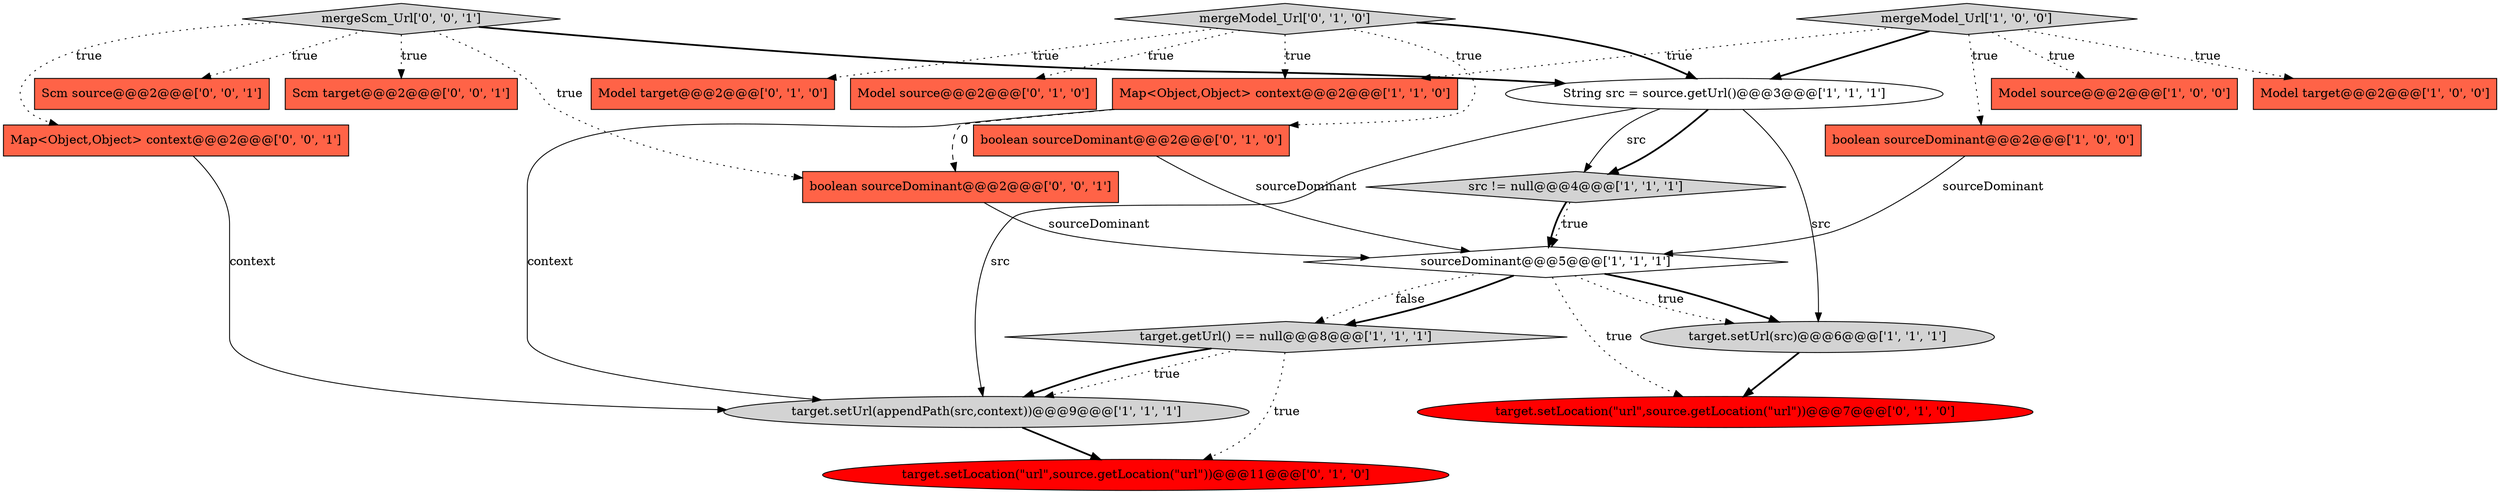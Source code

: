 digraph {
19 [style = filled, label = "Scm source@@@2@@@['0', '0', '1']", fillcolor = tomato, shape = box image = "AAA0AAABBB3BBB"];
21 [style = filled, label = "boolean sourceDominant@@@2@@@['0', '0', '1']", fillcolor = tomato, shape = box image = "AAA0AAABBB3BBB"];
12 [style = filled, label = "Model target@@@2@@@['0', '1', '0']", fillcolor = tomato, shape = box image = "AAA0AAABBB2BBB"];
18 [style = filled, label = "mergeScm_Url['0', '0', '1']", fillcolor = lightgray, shape = diamond image = "AAA0AAABBB3BBB"];
2 [style = filled, label = "src != null@@@4@@@['1', '1', '1']", fillcolor = lightgray, shape = diamond image = "AAA0AAABBB1BBB"];
15 [style = filled, label = "mergeModel_Url['0', '1', '0']", fillcolor = lightgray, shape = diamond image = "AAA0AAABBB2BBB"];
13 [style = filled, label = "target.setLocation(\"url\",source.getLocation(\"url\"))@@@11@@@['0', '1', '0']", fillcolor = red, shape = ellipse image = "AAA1AAABBB2BBB"];
3 [style = filled, label = "sourceDominant@@@5@@@['1', '1', '1']", fillcolor = white, shape = diamond image = "AAA0AAABBB1BBB"];
9 [style = filled, label = "target.getUrl() == null@@@8@@@['1', '1', '1']", fillcolor = lightgray, shape = diamond image = "AAA0AAABBB1BBB"];
17 [style = filled, label = "Map<Object,Object> context@@@2@@@['0', '0', '1']", fillcolor = tomato, shape = box image = "AAA0AAABBB3BBB"];
20 [style = filled, label = "Scm target@@@2@@@['0', '0', '1']", fillcolor = tomato, shape = box image = "AAA0AAABBB3BBB"];
0 [style = filled, label = "boolean sourceDominant@@@2@@@['1', '0', '0']", fillcolor = tomato, shape = box image = "AAA0AAABBB1BBB"];
10 [style = filled, label = "Map<Object,Object> context@@@2@@@['1', '1', '0']", fillcolor = tomato, shape = box image = "AAA0AAABBB1BBB"];
14 [style = filled, label = "Model source@@@2@@@['0', '1', '0']", fillcolor = tomato, shape = box image = "AAA0AAABBB2BBB"];
6 [style = filled, label = "target.setUrl(src)@@@6@@@['1', '1', '1']", fillcolor = lightgray, shape = ellipse image = "AAA0AAABBB1BBB"];
16 [style = filled, label = "target.setLocation(\"url\",source.getLocation(\"url\"))@@@7@@@['0', '1', '0']", fillcolor = red, shape = ellipse image = "AAA1AAABBB2BBB"];
1 [style = filled, label = "target.setUrl(appendPath(src,context))@@@9@@@['1', '1', '1']", fillcolor = lightgray, shape = ellipse image = "AAA0AAABBB1BBB"];
7 [style = filled, label = "mergeModel_Url['1', '0', '0']", fillcolor = lightgray, shape = diamond image = "AAA0AAABBB1BBB"];
5 [style = filled, label = "String src = source.getUrl()@@@3@@@['1', '1', '1']", fillcolor = white, shape = ellipse image = "AAA0AAABBB1BBB"];
4 [style = filled, label = "Model source@@@2@@@['1', '0', '0']", fillcolor = tomato, shape = box image = "AAA0AAABBB1BBB"];
8 [style = filled, label = "Model target@@@2@@@['1', '0', '0']", fillcolor = tomato, shape = box image = "AAA0AAABBB1BBB"];
11 [style = filled, label = "boolean sourceDominant@@@2@@@['0', '1', '0']", fillcolor = tomato, shape = box image = "AAA0AAABBB2BBB"];
2->3 [style = dotted, label="true"];
5->1 [style = solid, label="src"];
3->9 [style = dotted, label="false"];
10->21 [style = dashed, label="0"];
7->10 [style = dotted, label="true"];
0->3 [style = solid, label="sourceDominant"];
2->3 [style = bold, label=""];
18->19 [style = dotted, label="true"];
18->21 [style = dotted, label="true"];
3->6 [style = bold, label=""];
15->10 [style = dotted, label="true"];
18->20 [style = dotted, label="true"];
3->6 [style = dotted, label="true"];
5->6 [style = solid, label="src"];
7->0 [style = dotted, label="true"];
15->14 [style = dotted, label="true"];
5->2 [style = solid, label="src"];
1->13 [style = bold, label=""];
21->3 [style = solid, label="sourceDominant"];
15->5 [style = bold, label=""];
3->9 [style = bold, label=""];
5->2 [style = bold, label=""];
7->5 [style = bold, label=""];
17->1 [style = solid, label="context"];
6->16 [style = bold, label=""];
10->1 [style = solid, label="context"];
18->5 [style = bold, label=""];
9->13 [style = dotted, label="true"];
7->4 [style = dotted, label="true"];
9->1 [style = dotted, label="true"];
15->11 [style = dotted, label="true"];
15->12 [style = dotted, label="true"];
18->17 [style = dotted, label="true"];
9->1 [style = bold, label=""];
7->8 [style = dotted, label="true"];
3->16 [style = dotted, label="true"];
11->3 [style = solid, label="sourceDominant"];
}
